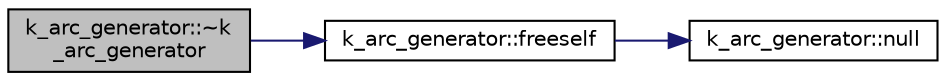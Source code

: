 digraph "k_arc_generator::~k_arc_generator"
{
  edge [fontname="Helvetica",fontsize="10",labelfontname="Helvetica",labelfontsize="10"];
  node [fontname="Helvetica",fontsize="10",shape=record];
  rankdir="LR";
  Node3 [label="k_arc_generator::~k\l_arc_generator",height=0.2,width=0.4,color="black", fillcolor="grey75", style="filled", fontcolor="black"];
  Node3 -> Node4 [color="midnightblue",fontsize="10",style="solid",fontname="Helvetica"];
  Node4 [label="k_arc_generator::freeself",height=0.2,width=0.4,color="black", fillcolor="white", style="filled",URL="$d6/dd8/classk__arc__generator.html#a058b947876066f5d837febfab68d7255"];
  Node4 -> Node5 [color="midnightblue",fontsize="10",style="solid",fontname="Helvetica"];
  Node5 [label="k_arc_generator::null",height=0.2,width=0.4,color="black", fillcolor="white", style="filled",URL="$d6/dd8/classk__arc__generator.html#a7992e69a28385d3c111b7335b2cd9964"];
}
